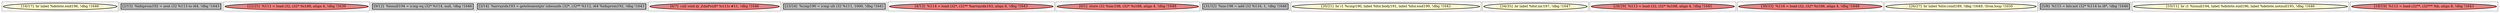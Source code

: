 
digraph G {





subgraph cluster16 {


node6215 [penwidth=3.0,fontsize=20,fillcolor=lemonchiffon,label="[16/17]  br label %delete.end196, !dbg !1646",shape=ellipse,style=filled ]



}

subgraph cluster17 {


node6216 [penwidth=3.0,fontsize=20,fillcolor=grey,label="[2/15]  %idxprom192 = zext i32 %113 to i64, !dbg !1643",shape=rectangle,style=filled ]



}

subgraph cluster4 {


node6203 [penwidth=3.0,fontsize=20,fillcolor=lightcoral,label="[22/25]  %111 = load i32, i32* %i188, align 4, !dbg !1639",shape=ellipse,style=filled ]



}

subgraph cluster3 {


node6202 [penwidth=3.0,fontsize=20,fillcolor=grey,label="[9/12]  %isnull194 = icmp eq i32* %114, null, !dbg !1646",shape=rectangle,style=filled ]



}

subgraph cluster2 {


node6201 [penwidth=3.0,fontsize=20,fillcolor=grey,label="[3/14]  %arrayidx193 = getelementptr inbounds i32*, i32** %112, i64 %idxprom192, !dbg !1643",shape=rectangle,style=filled ]



}

subgraph cluster1 {


node6200 [penwidth=3.0,fontsize=20,fillcolor=lightcoral,label="[6/7]  call void @_ZdaPv(i8* %115) #11, !dbg !1646",shape=ellipse,style=filled ]



}

subgraph cluster12 {


node6211 [penwidth=3.0,fontsize=20,fillcolor=grey,label="[23/24]  %cmp190 = icmp ult i32 %111, 1000, !dbg !1641",shape=rectangle,style=filled ]



}

subgraph cluster5 {


node6204 [penwidth=3.0,fontsize=20,fillcolor=lightcoral,label="[4/13]  %114 = load i32*, i32** %arrayidx193, align 8, !dbg !1643",shape=ellipse,style=filled ]



}

subgraph cluster0 {


node6199 [penwidth=3.0,fontsize=20,fillcolor=lightcoral,label="[0/1]  store i32 %inc198, i32* %i188, align 4, !dbg !1648",shape=ellipse,style=filled ]



}

subgraph cluster6 {


node6205 [penwidth=3.0,fontsize=20,fillcolor=grey,label="[31/32]  %inc198 = add i32 %116, 1, !dbg !1648",shape=rectangle,style=filled ]



}

subgraph cluster14 {


node6213 [penwidth=3.0,fontsize=20,fillcolor=lemonchiffon,label="[20/21]  br i1 %cmp190, label %for.body191, label %for.end199, !dbg !1642",shape=ellipse,style=filled ]



}

subgraph cluster7 {


node6206 [penwidth=3.0,fontsize=20,fillcolor=lemonchiffon,label="[34/35]  br label %for.inc197, !dbg !1647",shape=ellipse,style=filled ]



}

subgraph cluster8 {


node6207 [penwidth=3.0,fontsize=20,fillcolor=lightcoral,label="[28/29]  %113 = load i32, i32* %i188, align 4, !dbg !1645",shape=ellipse,style=filled ]



}

subgraph cluster9 {


node6208 [penwidth=3.0,fontsize=20,fillcolor=lightcoral,label="[30/33]  %116 = load i32, i32* %i188, align 4, !dbg !1648",shape=ellipse,style=filled ]



}

subgraph cluster10 {


node6209 [penwidth=3.0,fontsize=20,fillcolor=lemonchiffon,label="[26/27]  br label %for.cond189, !dbg !1649, !llvm.loop !1650",shape=ellipse,style=filled ]



}

subgraph cluster11 {


node6210 [penwidth=3.0,fontsize=20,fillcolor=grey,label="[5/8]  %115 = bitcast i32* %114 to i8*, !dbg !1646",shape=rectangle,style=filled ]



}

subgraph cluster13 {


node6212 [penwidth=3.0,fontsize=20,fillcolor=lemonchiffon,label="[10/11]  br i1 %isnull194, label %delete.end196, label %delete.notnull195, !dbg !1646",shape=ellipse,style=filled ]



}

subgraph cluster15 {


node6214 [penwidth=3.0,fontsize=20,fillcolor=lightcoral,label="[18/19]  %112 = load i32**, i32*** %b, align 8, !dbg !1643",shape=ellipse,style=filled ]



}

}
